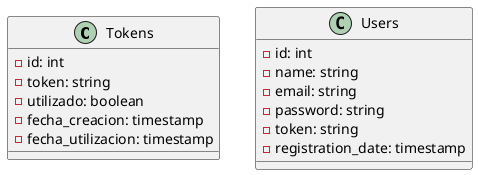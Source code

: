 @startuml
class Tokens {
  - id: int
  - token: string
  - utilizado: boolean
  - fecha_creacion: timestamp
  - fecha_utilizacion: timestamp
}

class Users {
  - id: int
  - name: string
  - email: string
  - password: string
  - token: string
  - registration_date: timestamp
}
@enduml
